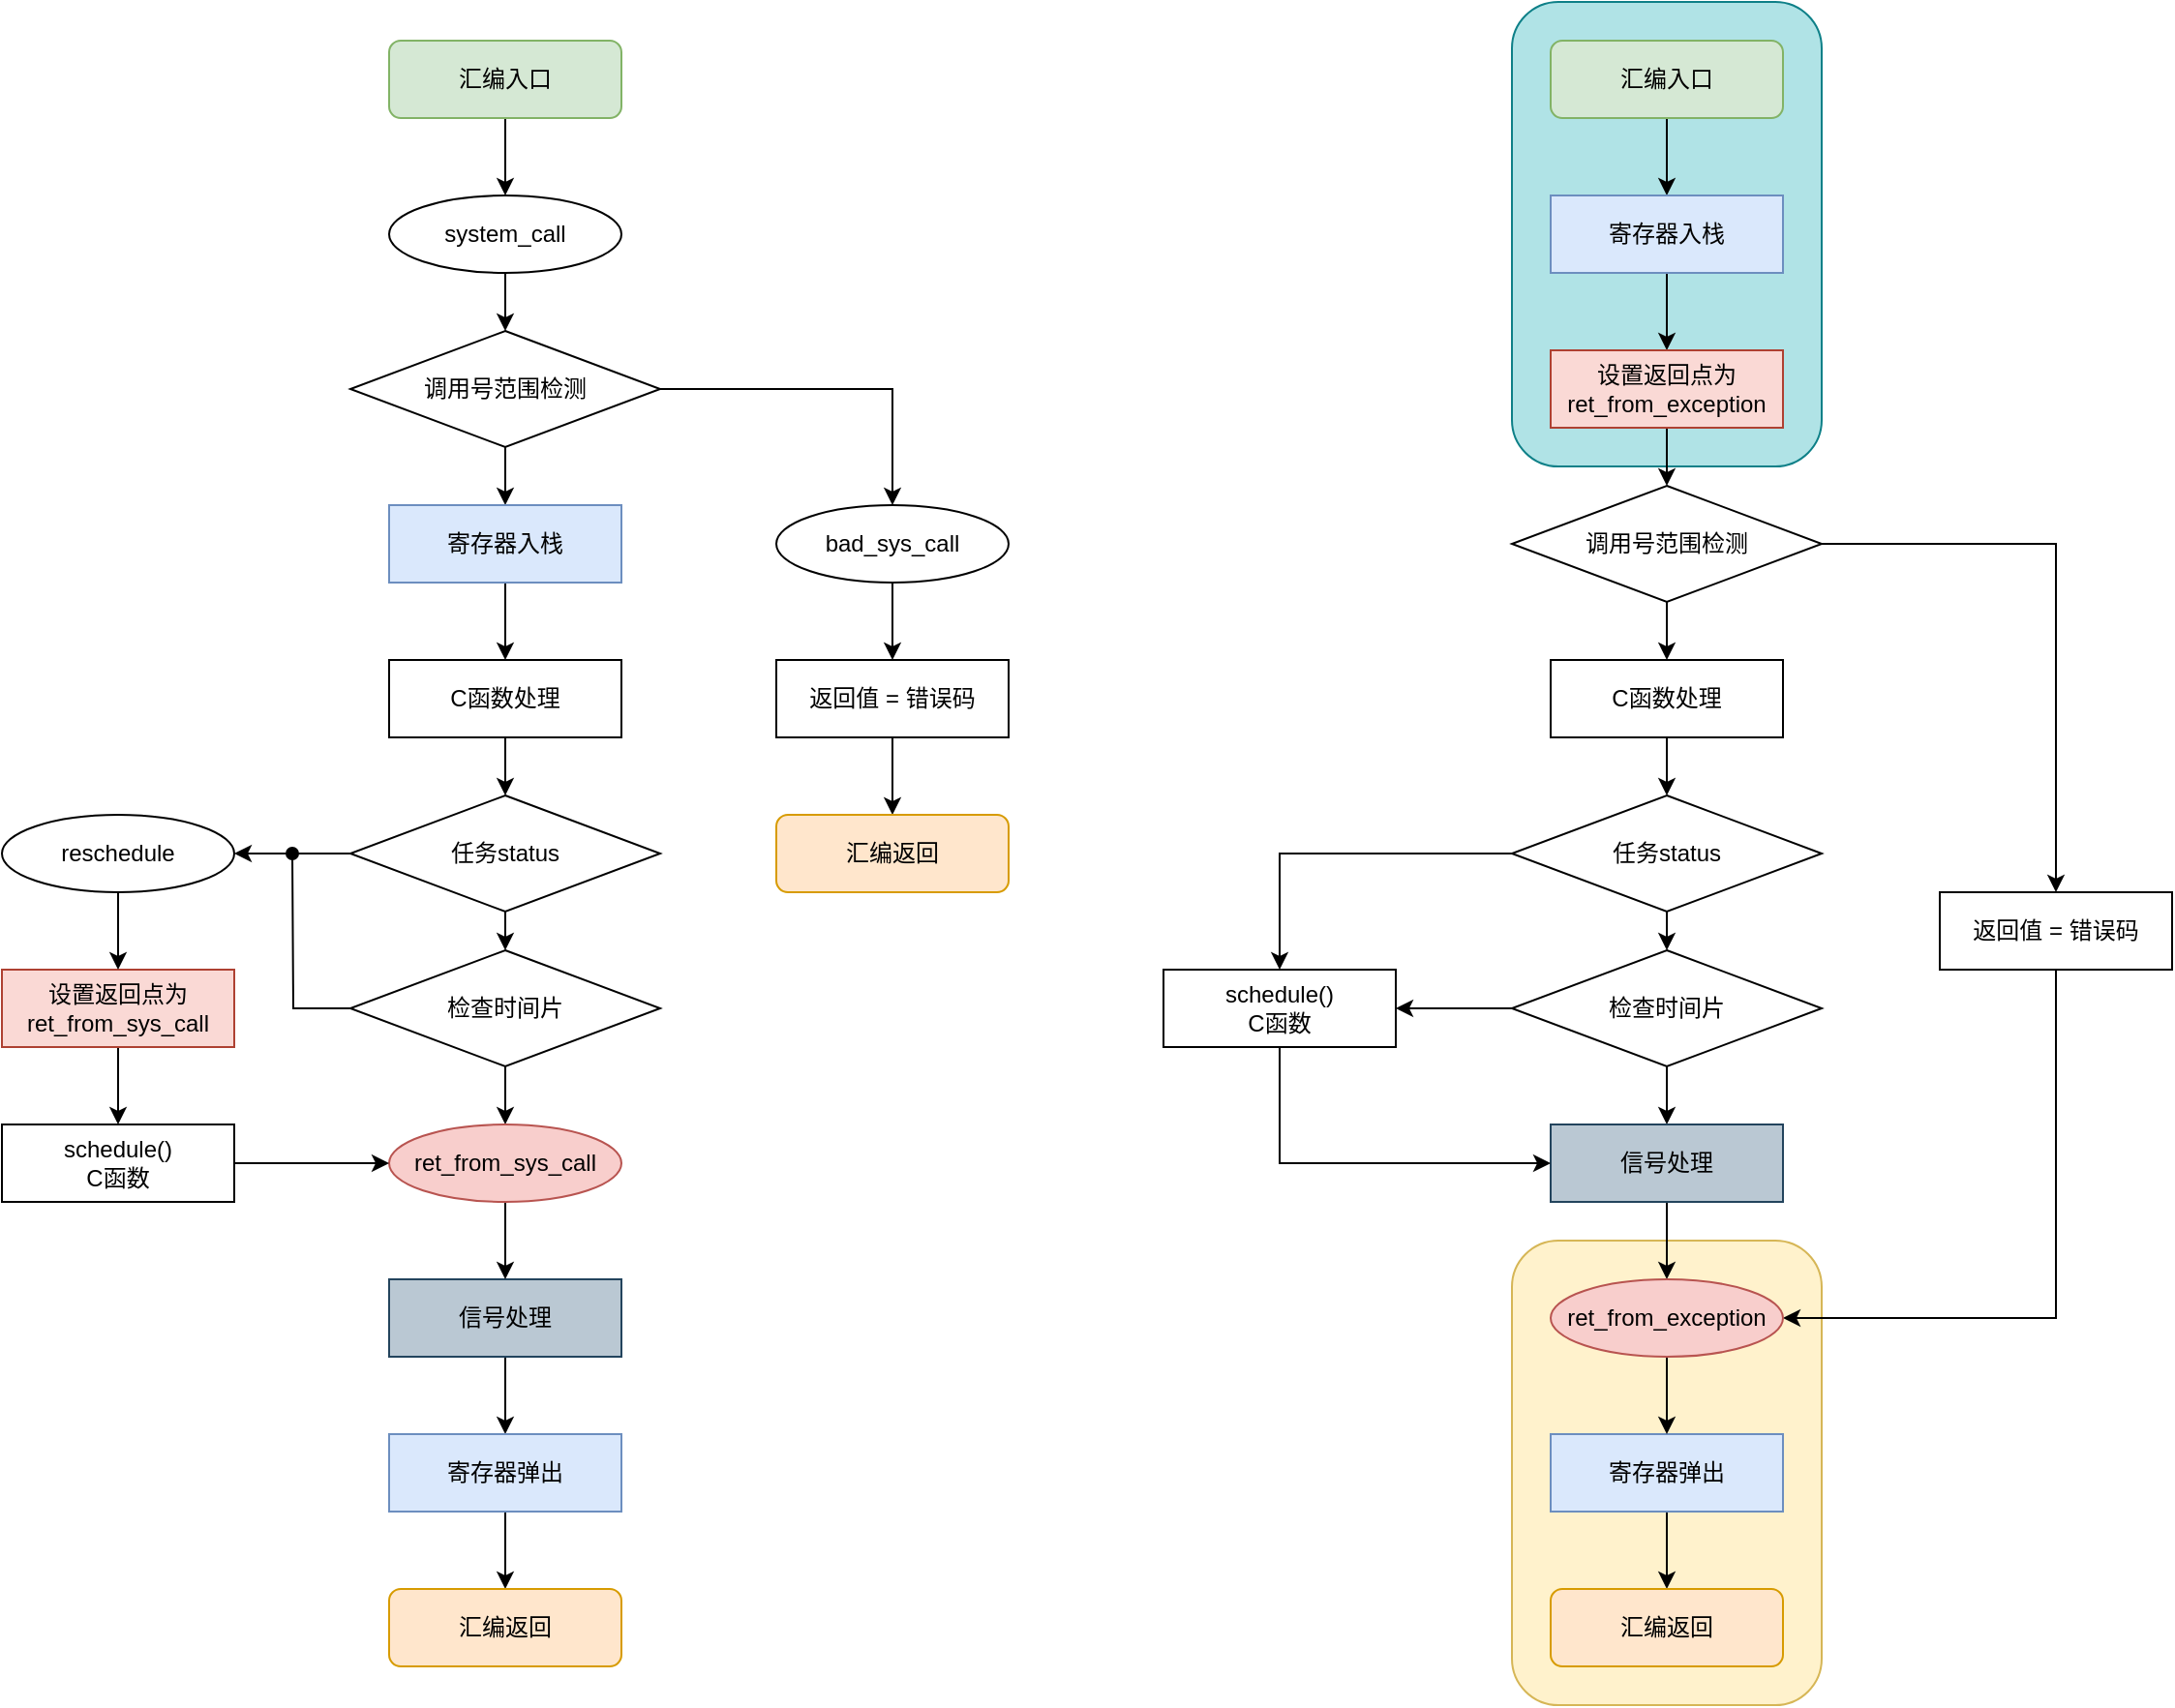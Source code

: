 <mxfile version="24.2.5" type="device">
  <diagram name="第 1 页" id="BL3kUPIIXOaZCsNuidUX">
    <mxGraphModel dx="862" dy="764" grid="1" gridSize="10" guides="1" tooltips="1" connect="1" arrows="1" fold="1" page="1" pageScale="1" pageWidth="827" pageHeight="1169" math="0" shadow="0">
      <root>
        <mxCell id="0" />
        <mxCell id="1" parent="0" />
        <mxCell id="Rqa-TFY9h69VuJPni-od-88" value="" style="rounded=1;whiteSpace=wrap;html=1;fillColor=#fff2cc;strokeColor=#d6b656;" parent="1" vertex="1">
          <mxGeometry x="1020" y="660" width="160" height="240" as="geometry" />
        </mxCell>
        <mxCell id="Rqa-TFY9h69VuJPni-od-87" value="" style="rounded=1;whiteSpace=wrap;html=1;fillColor=#b0e3e6;strokeColor=#0e8088;" parent="1" vertex="1">
          <mxGeometry x="1020" y="20" width="160" height="240" as="geometry" />
        </mxCell>
        <mxCell id="Rqa-TFY9h69VuJPni-od-81" style="edgeStyle=orthogonalEdgeStyle;rounded=0;orthogonalLoop=1;jettySize=auto;html=1;exitX=0.5;exitY=1;exitDx=0;exitDy=0;entryX=0.5;entryY=0;entryDx=0;entryDy=0;" parent="1" source="Rqa-TFY9h69VuJPni-od-1" target="Rqa-TFY9h69VuJPni-od-80" edge="1">
          <mxGeometry relative="1" as="geometry" />
        </mxCell>
        <mxCell id="Rqa-TFY9h69VuJPni-od-1" value="汇编入口" style="rounded=1;whiteSpace=wrap;html=1;fillColor=#d5e8d4;strokeColor=#82b366;" parent="1" vertex="1">
          <mxGeometry x="440" y="40" width="120" height="40" as="geometry" />
        </mxCell>
        <mxCell id="Rqa-TFY9h69VuJPni-od-11" style="edgeStyle=orthogonalEdgeStyle;rounded=0;orthogonalLoop=1;jettySize=auto;html=1;exitX=0.5;exitY=1;exitDx=0;exitDy=0;entryX=0.5;entryY=0;entryDx=0;entryDy=0;" parent="1" source="Rqa-TFY9h69VuJPni-od-3" target="Rqa-TFY9h69VuJPni-od-10" edge="1">
          <mxGeometry relative="1" as="geometry" />
        </mxCell>
        <mxCell id="Rqa-TFY9h69VuJPni-od-39" style="edgeStyle=orthogonalEdgeStyle;rounded=0;orthogonalLoop=1;jettySize=auto;html=1;exitX=1;exitY=0.5;exitDx=0;exitDy=0;entryX=0.5;entryY=0;entryDx=0;entryDy=0;" parent="1" source="Rqa-TFY9h69VuJPni-od-3" target="Rqa-TFY9h69VuJPni-od-38" edge="1">
          <mxGeometry relative="1" as="geometry" />
        </mxCell>
        <mxCell id="Rqa-TFY9h69VuJPni-od-3" value="调用号范围检测" style="rhombus;whiteSpace=wrap;html=1;" parent="1" vertex="1">
          <mxGeometry x="420" y="190" width="160" height="60" as="geometry" />
        </mxCell>
        <mxCell id="Rqa-TFY9h69VuJPni-od-9" style="edgeStyle=orthogonalEdgeStyle;rounded=0;orthogonalLoop=1;jettySize=auto;html=1;exitX=0.5;exitY=1;exitDx=0;exitDy=0;entryX=0.5;entryY=0;entryDx=0;entryDy=0;" parent="1" source="Rqa-TFY9h69VuJPni-od-6" target="Rqa-TFY9h69VuJPni-od-8" edge="1">
          <mxGeometry relative="1" as="geometry" />
        </mxCell>
        <mxCell id="Rqa-TFY9h69VuJPni-od-6" value="返回值 = 错误码" style="rounded=0;whiteSpace=wrap;html=1;" parent="1" vertex="1">
          <mxGeometry x="640" y="360" width="120" height="40" as="geometry" />
        </mxCell>
        <mxCell id="Rqa-TFY9h69VuJPni-od-8" value="汇编返回" style="rounded=1;whiteSpace=wrap;html=1;fillColor=#ffe6cc;strokeColor=#d79b00;" parent="1" vertex="1">
          <mxGeometry x="640" y="440" width="120" height="40" as="geometry" />
        </mxCell>
        <mxCell id="Rqa-TFY9h69VuJPni-od-19" style="edgeStyle=orthogonalEdgeStyle;rounded=0;orthogonalLoop=1;jettySize=auto;html=1;exitX=0.5;exitY=1;exitDx=0;exitDy=0;entryX=0.5;entryY=0;entryDx=0;entryDy=0;" parent="1" source="Rqa-TFY9h69VuJPni-od-10" target="Rqa-TFY9h69VuJPni-od-12" edge="1">
          <mxGeometry relative="1" as="geometry" />
        </mxCell>
        <mxCell id="Rqa-TFY9h69VuJPni-od-10" value="寄存器入栈" style="rounded=0;whiteSpace=wrap;html=1;fillColor=#dae8fc;strokeColor=#6c8ebf;" parent="1" vertex="1">
          <mxGeometry x="440" y="280" width="120" height="40" as="geometry" />
        </mxCell>
        <mxCell id="Rqa-TFY9h69VuJPni-od-20" style="edgeStyle=orthogonalEdgeStyle;rounded=0;orthogonalLoop=1;jettySize=auto;html=1;exitX=0.5;exitY=1;exitDx=0;exitDy=0;entryX=0.5;entryY=0;entryDx=0;entryDy=0;" parent="1" source="Rqa-TFY9h69VuJPni-od-12" target="Rqa-TFY9h69VuJPni-od-13" edge="1">
          <mxGeometry relative="1" as="geometry" />
        </mxCell>
        <mxCell id="Rqa-TFY9h69VuJPni-od-12" value="C函数处理" style="rounded=0;whiteSpace=wrap;html=1;" parent="1" vertex="1">
          <mxGeometry x="440" y="360" width="120" height="40" as="geometry" />
        </mxCell>
        <mxCell id="Rqa-TFY9h69VuJPni-od-21" style="edgeStyle=orthogonalEdgeStyle;rounded=0;orthogonalLoop=1;jettySize=auto;html=1;exitX=0.5;exitY=1;exitDx=0;exitDy=0;entryX=0.5;entryY=0;entryDx=0;entryDy=0;" parent="1" source="Rqa-TFY9h69VuJPni-od-13" target="Rqa-TFY9h69VuJPni-od-14" edge="1">
          <mxGeometry relative="1" as="geometry" />
        </mxCell>
        <mxCell id="Rqa-TFY9h69VuJPni-od-42" style="edgeStyle=orthogonalEdgeStyle;rounded=0;orthogonalLoop=1;jettySize=auto;html=1;entryX=1;entryY=0.5;entryDx=0;entryDy=0;" parent="1" source="Rqa-TFY9h69VuJPni-od-13" target="Rqa-TFY9h69VuJPni-od-37" edge="1">
          <mxGeometry relative="1" as="geometry" />
        </mxCell>
        <mxCell id="Rqa-TFY9h69VuJPni-od-13" value="任务status" style="rhombus;whiteSpace=wrap;html=1;" parent="1" vertex="1">
          <mxGeometry x="420" y="430" width="160" height="60" as="geometry" />
        </mxCell>
        <mxCell id="Rqa-TFY9h69VuJPni-od-29" style="edgeStyle=orthogonalEdgeStyle;rounded=0;orthogonalLoop=1;jettySize=auto;html=1;exitX=0.5;exitY=1;exitDx=0;exitDy=0;entryX=0.5;entryY=0;entryDx=0;entryDy=0;" parent="1" source="Rqa-TFY9h69VuJPni-od-14" target="Rqa-TFY9h69VuJPni-od-28" edge="1">
          <mxGeometry relative="1" as="geometry" />
        </mxCell>
        <mxCell id="Rqa-TFY9h69VuJPni-od-45" style="edgeStyle=orthogonalEdgeStyle;rounded=0;orthogonalLoop=1;jettySize=auto;html=1;exitX=0;exitY=0.5;exitDx=0;exitDy=0;endArrow=oval;endFill=1;" parent="1" source="Rqa-TFY9h69VuJPni-od-14" edge="1">
          <mxGeometry relative="1" as="geometry">
            <mxPoint x="390" y="460" as="targetPoint" />
          </mxGeometry>
        </mxCell>
        <mxCell id="Rqa-TFY9h69VuJPni-od-14" value="检查时间片" style="rhombus;whiteSpace=wrap;html=1;" parent="1" vertex="1">
          <mxGeometry x="420" y="510" width="160" height="60" as="geometry" />
        </mxCell>
        <mxCell id="Rqa-TFY9h69VuJPni-od-23" style="edgeStyle=orthogonalEdgeStyle;rounded=0;orthogonalLoop=1;jettySize=auto;html=1;exitX=0.5;exitY=1;exitDx=0;exitDy=0;" parent="1" source="Rqa-TFY9h69VuJPni-od-16" target="Rqa-TFY9h69VuJPni-od-17" edge="1">
          <mxGeometry relative="1" as="geometry" />
        </mxCell>
        <mxCell id="Rqa-TFY9h69VuJPni-od-16" value="信号处理" style="rounded=0;whiteSpace=wrap;html=1;fillColor=#bac8d3;strokeColor=#23445d;" parent="1" vertex="1">
          <mxGeometry x="440" y="680" width="120" height="40" as="geometry" />
        </mxCell>
        <mxCell id="Rqa-TFY9h69VuJPni-od-24" style="edgeStyle=orthogonalEdgeStyle;rounded=0;orthogonalLoop=1;jettySize=auto;html=1;exitX=0.5;exitY=1;exitDx=0;exitDy=0;entryX=0.5;entryY=0;entryDx=0;entryDy=0;" parent="1" source="Rqa-TFY9h69VuJPni-od-17" target="Rqa-TFY9h69VuJPni-od-18" edge="1">
          <mxGeometry relative="1" as="geometry" />
        </mxCell>
        <mxCell id="Rqa-TFY9h69VuJPni-od-17" value="寄存器弹出" style="rounded=0;whiteSpace=wrap;html=1;fillColor=#dae8fc;strokeColor=#6c8ebf;" parent="1" vertex="1">
          <mxGeometry x="440" y="760" width="120" height="40" as="geometry" />
        </mxCell>
        <mxCell id="Rqa-TFY9h69VuJPni-od-18" value="汇编返回" style="rounded=1;whiteSpace=wrap;html=1;fillColor=#ffe6cc;strokeColor=#d79b00;" parent="1" vertex="1">
          <mxGeometry x="440" y="840" width="120" height="40" as="geometry" />
        </mxCell>
        <mxCell id="Rqa-TFY9h69VuJPni-od-30" style="edgeStyle=orthogonalEdgeStyle;rounded=0;orthogonalLoop=1;jettySize=auto;html=1;exitX=0.5;exitY=1;exitDx=0;exitDy=0;" parent="1" source="Rqa-TFY9h69VuJPni-od-28" target="Rqa-TFY9h69VuJPni-od-16" edge="1">
          <mxGeometry relative="1" as="geometry" />
        </mxCell>
        <mxCell id="Rqa-TFY9h69VuJPni-od-28" value="ret_from_sys_call" style="ellipse;whiteSpace=wrap;html=1;fillColor=#f8cecc;strokeColor=#b85450;" parent="1" vertex="1">
          <mxGeometry x="440" y="600" width="120" height="40" as="geometry" />
        </mxCell>
        <mxCell id="Rqa-TFY9h69VuJPni-od-36" style="edgeStyle=orthogonalEdgeStyle;rounded=0;orthogonalLoop=1;jettySize=auto;html=1;exitX=0.5;exitY=1;exitDx=0;exitDy=0;entryX=0.5;entryY=0;entryDx=0;entryDy=0;" parent="1" source="Rqa-TFY9h69VuJPni-od-31" target="Rqa-TFY9h69VuJPni-od-32" edge="1">
          <mxGeometry relative="1" as="geometry" />
        </mxCell>
        <mxCell id="Rqa-TFY9h69VuJPni-od-31" value="设置返回点为&lt;div&gt;ret_from_sys_call&lt;br&gt;&lt;/div&gt;" style="rounded=0;whiteSpace=wrap;html=1;fillColor=#fad9d5;strokeColor=#ae4132;" parent="1" vertex="1">
          <mxGeometry x="240" y="520" width="120" height="40" as="geometry" />
        </mxCell>
        <mxCell id="Rqa-TFY9h69VuJPni-od-33" style="edgeStyle=orthogonalEdgeStyle;rounded=0;orthogonalLoop=1;jettySize=auto;html=1;exitX=1;exitY=0.5;exitDx=0;exitDy=0;" parent="1" source="Rqa-TFY9h69VuJPni-od-32" target="Rqa-TFY9h69VuJPni-od-28" edge="1">
          <mxGeometry relative="1" as="geometry" />
        </mxCell>
        <mxCell id="Rqa-TFY9h69VuJPni-od-32" value="&lt;div&gt;schedule()&lt;/div&gt;&lt;div&gt;C函数&lt;/div&gt;" style="rounded=0;whiteSpace=wrap;html=1;" parent="1" vertex="1">
          <mxGeometry x="240" y="600" width="120" height="40" as="geometry" />
        </mxCell>
        <mxCell id="Rqa-TFY9h69VuJPni-od-41" style="edgeStyle=orthogonalEdgeStyle;rounded=0;orthogonalLoop=1;jettySize=auto;html=1;exitX=0.5;exitY=1;exitDx=0;exitDy=0;entryX=0.5;entryY=0;entryDx=0;entryDy=0;" parent="1" source="Rqa-TFY9h69VuJPni-od-37" target="Rqa-TFY9h69VuJPni-od-31" edge="1">
          <mxGeometry relative="1" as="geometry" />
        </mxCell>
        <mxCell id="Rqa-TFY9h69VuJPni-od-37" value="reschedule" style="ellipse;whiteSpace=wrap;html=1;" parent="1" vertex="1">
          <mxGeometry x="240" y="440" width="120" height="40" as="geometry" />
        </mxCell>
        <mxCell id="Rqa-TFY9h69VuJPni-od-40" style="edgeStyle=orthogonalEdgeStyle;rounded=0;orthogonalLoop=1;jettySize=auto;html=1;exitX=0.5;exitY=1;exitDx=0;exitDy=0;entryX=0.5;entryY=0;entryDx=0;entryDy=0;" parent="1" source="Rqa-TFY9h69VuJPni-od-38" target="Rqa-TFY9h69VuJPni-od-6" edge="1">
          <mxGeometry relative="1" as="geometry" />
        </mxCell>
        <mxCell id="Rqa-TFY9h69VuJPni-od-38" value="bad_sys_call" style="ellipse;whiteSpace=wrap;html=1;" parent="1" vertex="1">
          <mxGeometry x="640" y="280" width="120" height="40" as="geometry" />
        </mxCell>
        <mxCell id="Rqa-TFY9h69VuJPni-od-83" style="edgeStyle=orthogonalEdgeStyle;rounded=0;orthogonalLoop=1;jettySize=auto;html=1;exitX=0.5;exitY=1;exitDx=0;exitDy=0;" parent="1" source="Rqa-TFY9h69VuJPni-od-47" target="Rqa-TFY9h69VuJPni-od-55" edge="1">
          <mxGeometry relative="1" as="geometry" />
        </mxCell>
        <mxCell id="Rqa-TFY9h69VuJPni-od-47" value="汇编入口" style="rounded=1;whiteSpace=wrap;html=1;fillColor=#d5e8d4;strokeColor=#82b366;" parent="1" vertex="1">
          <mxGeometry x="1040" y="40" width="120" height="40" as="geometry" />
        </mxCell>
        <mxCell id="Rqa-TFY9h69VuJPni-od-89" style="edgeStyle=orthogonalEdgeStyle;rounded=0;orthogonalLoop=1;jettySize=auto;html=1;exitX=1;exitY=0.5;exitDx=0;exitDy=0;" parent="1" source="Rqa-TFY9h69VuJPni-od-50" target="Rqa-TFY9h69VuJPni-od-52" edge="1">
          <mxGeometry relative="1" as="geometry" />
        </mxCell>
        <mxCell id="Rqa-TFY9h69VuJPni-od-94" style="edgeStyle=orthogonalEdgeStyle;rounded=0;orthogonalLoop=1;jettySize=auto;html=1;exitX=0.5;exitY=1;exitDx=0;exitDy=0;entryX=0.5;entryY=0;entryDx=0;entryDy=0;" parent="1" source="Rqa-TFY9h69VuJPni-od-50" target="Rqa-TFY9h69VuJPni-od-57" edge="1">
          <mxGeometry relative="1" as="geometry" />
        </mxCell>
        <mxCell id="Rqa-TFY9h69VuJPni-od-50" value="调用号范围检测" style="rhombus;whiteSpace=wrap;html=1;" parent="1" vertex="1">
          <mxGeometry x="1020" y="270" width="160" height="60" as="geometry" />
        </mxCell>
        <mxCell id="Rqa-TFY9h69VuJPni-od-93" style="edgeStyle=orthogonalEdgeStyle;rounded=0;orthogonalLoop=1;jettySize=auto;html=1;exitX=0.5;exitY=1;exitDx=0;exitDy=0;entryX=1;entryY=0.5;entryDx=0;entryDy=0;" parent="1" source="Rqa-TFY9h69VuJPni-od-52" target="Rqa-TFY9h69VuJPni-od-70" edge="1">
          <mxGeometry relative="1" as="geometry" />
        </mxCell>
        <mxCell id="Rqa-TFY9h69VuJPni-od-52" value="返回值 = 错误码" style="rounded=0;whiteSpace=wrap;html=1;" parent="1" vertex="1">
          <mxGeometry x="1241" y="480" width="120" height="40" as="geometry" />
        </mxCell>
        <mxCell id="Rqa-TFY9h69VuJPni-od-84" style="edgeStyle=orthogonalEdgeStyle;rounded=0;orthogonalLoop=1;jettySize=auto;html=1;exitX=0.5;exitY=1;exitDx=0;exitDy=0;" parent="1" source="Rqa-TFY9h69VuJPni-od-55" target="Rqa-TFY9h69VuJPni-od-72" edge="1">
          <mxGeometry relative="1" as="geometry" />
        </mxCell>
        <mxCell id="Rqa-TFY9h69VuJPni-od-55" value="寄存器入栈" style="rounded=0;whiteSpace=wrap;html=1;fillColor=#dae8fc;strokeColor=#6c8ebf;" parent="1" vertex="1">
          <mxGeometry x="1040" y="120" width="120" height="40" as="geometry" />
        </mxCell>
        <mxCell id="Rqa-TFY9h69VuJPni-od-56" style="edgeStyle=orthogonalEdgeStyle;rounded=0;orthogonalLoop=1;jettySize=auto;html=1;exitX=0.5;exitY=1;exitDx=0;exitDy=0;entryX=0.5;entryY=0;entryDx=0;entryDy=0;" parent="1" source="Rqa-TFY9h69VuJPni-od-57" target="Rqa-TFY9h69VuJPni-od-60" edge="1">
          <mxGeometry relative="1" as="geometry" />
        </mxCell>
        <mxCell id="Rqa-TFY9h69VuJPni-od-57" value="C函数处理" style="rounded=0;whiteSpace=wrap;html=1;" parent="1" vertex="1">
          <mxGeometry x="1040" y="360" width="120" height="40" as="geometry" />
        </mxCell>
        <mxCell id="Rqa-TFY9h69VuJPni-od-58" style="edgeStyle=orthogonalEdgeStyle;rounded=0;orthogonalLoop=1;jettySize=auto;html=1;exitX=0.5;exitY=1;exitDx=0;exitDy=0;entryX=0.5;entryY=0;entryDx=0;entryDy=0;" parent="1" source="Rqa-TFY9h69VuJPni-od-60" target="Rqa-TFY9h69VuJPni-od-63" edge="1">
          <mxGeometry relative="1" as="geometry" />
        </mxCell>
        <mxCell id="Rqa-TFY9h69VuJPni-od-96" style="edgeStyle=orthogonalEdgeStyle;rounded=0;orthogonalLoop=1;jettySize=auto;html=1;exitX=0;exitY=0.5;exitDx=0;exitDy=0;entryX=0.5;entryY=0;entryDx=0;entryDy=0;" parent="1" source="Rqa-TFY9h69VuJPni-od-60" target="Rqa-TFY9h69VuJPni-od-74" edge="1">
          <mxGeometry relative="1" as="geometry" />
        </mxCell>
        <mxCell id="Rqa-TFY9h69VuJPni-od-60" value="任务status" style="rhombus;whiteSpace=wrap;html=1;" parent="1" vertex="1">
          <mxGeometry x="1020" y="430" width="160" height="60" as="geometry" />
        </mxCell>
        <mxCell id="Rqa-TFY9h69VuJPni-od-95" style="edgeStyle=orthogonalEdgeStyle;rounded=0;orthogonalLoop=1;jettySize=auto;html=1;exitX=0.5;exitY=1;exitDx=0;exitDy=0;" parent="1" source="Rqa-TFY9h69VuJPni-od-63" target="Rqa-TFY9h69VuJPni-od-65" edge="1">
          <mxGeometry relative="1" as="geometry" />
        </mxCell>
        <mxCell id="Rqa-TFY9h69VuJPni-od-97" style="edgeStyle=orthogonalEdgeStyle;rounded=0;orthogonalLoop=1;jettySize=auto;html=1;entryX=1;entryY=0.5;entryDx=0;entryDy=0;" parent="1" source="Rqa-TFY9h69VuJPni-od-63" target="Rqa-TFY9h69VuJPni-od-74" edge="1">
          <mxGeometry relative="1" as="geometry" />
        </mxCell>
        <mxCell id="Rqa-TFY9h69VuJPni-od-63" value="检查时间片" style="rhombus;whiteSpace=wrap;html=1;" parent="1" vertex="1">
          <mxGeometry x="1020" y="510" width="160" height="60" as="geometry" />
        </mxCell>
        <mxCell id="Rqa-TFY9h69VuJPni-od-91" style="edgeStyle=orthogonalEdgeStyle;rounded=0;orthogonalLoop=1;jettySize=auto;html=1;exitX=0.5;exitY=1;exitDx=0;exitDy=0;entryX=0.5;entryY=0;entryDx=0;entryDy=0;" parent="1" source="Rqa-TFY9h69VuJPni-od-65" target="Rqa-TFY9h69VuJPni-od-70" edge="1">
          <mxGeometry relative="1" as="geometry" />
        </mxCell>
        <mxCell id="Rqa-TFY9h69VuJPni-od-65" value="信号处理" style="rounded=0;whiteSpace=wrap;html=1;fillColor=#bac8d3;strokeColor=#23445d;" parent="1" vertex="1">
          <mxGeometry x="1040" y="600" width="120" height="40" as="geometry" />
        </mxCell>
        <mxCell id="Rqa-TFY9h69VuJPni-od-66" style="edgeStyle=orthogonalEdgeStyle;rounded=0;orthogonalLoop=1;jettySize=auto;html=1;exitX=0.5;exitY=1;exitDx=0;exitDy=0;entryX=0.5;entryY=0;entryDx=0;entryDy=0;" parent="1" source="Rqa-TFY9h69VuJPni-od-67" target="Rqa-TFY9h69VuJPni-od-68" edge="1">
          <mxGeometry relative="1" as="geometry" />
        </mxCell>
        <mxCell id="Rqa-TFY9h69VuJPni-od-67" value="寄存器弹出" style="rounded=0;whiteSpace=wrap;html=1;fillColor=#dae8fc;strokeColor=#6c8ebf;" parent="1" vertex="1">
          <mxGeometry x="1040" y="760" width="120" height="40" as="geometry" />
        </mxCell>
        <mxCell id="Rqa-TFY9h69VuJPni-od-68" value="汇编返回" style="rounded=1;whiteSpace=wrap;html=1;fillColor=#ffe6cc;strokeColor=#d79b00;" parent="1" vertex="1">
          <mxGeometry x="1040" y="840" width="120" height="40" as="geometry" />
        </mxCell>
        <mxCell id="Rqa-TFY9h69VuJPni-od-90" style="edgeStyle=orthogonalEdgeStyle;rounded=0;orthogonalLoop=1;jettySize=auto;html=1;exitX=0.5;exitY=1;exitDx=0;exitDy=0;entryX=0.5;entryY=0;entryDx=0;entryDy=0;" parent="1" source="Rqa-TFY9h69VuJPni-od-70" target="Rqa-TFY9h69VuJPni-od-67" edge="1">
          <mxGeometry relative="1" as="geometry" />
        </mxCell>
        <mxCell id="Rqa-TFY9h69VuJPni-od-70" value="ret_from_exception" style="ellipse;whiteSpace=wrap;html=1;fillColor=#f8cecc;strokeColor=#b85450;" parent="1" vertex="1">
          <mxGeometry x="1040" y="680" width="120" height="40" as="geometry" />
        </mxCell>
        <mxCell id="Rqa-TFY9h69VuJPni-od-85" style="edgeStyle=orthogonalEdgeStyle;rounded=0;orthogonalLoop=1;jettySize=auto;html=1;exitX=0.5;exitY=1;exitDx=0;exitDy=0;entryX=0.5;entryY=0;entryDx=0;entryDy=0;" parent="1" source="Rqa-TFY9h69VuJPni-od-72" target="Rqa-TFY9h69VuJPni-od-50" edge="1">
          <mxGeometry relative="1" as="geometry" />
        </mxCell>
        <mxCell id="Rqa-TFY9h69VuJPni-od-72" value="设置返回点为&lt;div&gt;ret_from_exception&lt;br&gt;&lt;/div&gt;" style="rounded=0;whiteSpace=wrap;html=1;fillColor=#fad9d5;strokeColor=#ae4132;" parent="1" vertex="1">
          <mxGeometry x="1040" y="200" width="120" height="40" as="geometry" />
        </mxCell>
        <mxCell id="Rqa-TFY9h69VuJPni-od-98" style="edgeStyle=orthogonalEdgeStyle;rounded=0;orthogonalLoop=1;jettySize=auto;html=1;exitX=0.5;exitY=1;exitDx=0;exitDy=0;entryX=0;entryY=0.5;entryDx=0;entryDy=0;" parent="1" source="Rqa-TFY9h69VuJPni-od-74" target="Rqa-TFY9h69VuJPni-od-65" edge="1">
          <mxGeometry relative="1" as="geometry" />
        </mxCell>
        <mxCell id="Rqa-TFY9h69VuJPni-od-74" value="&lt;div&gt;schedule()&lt;/div&gt;&lt;div&gt;C函数&lt;/div&gt;" style="rounded=0;whiteSpace=wrap;html=1;" parent="1" vertex="1">
          <mxGeometry x="840" y="520" width="120" height="40" as="geometry" />
        </mxCell>
        <mxCell id="Rqa-TFY9h69VuJPni-od-82" style="edgeStyle=orthogonalEdgeStyle;rounded=0;orthogonalLoop=1;jettySize=auto;html=1;exitX=0.5;exitY=1;exitDx=0;exitDy=0;entryX=0.5;entryY=0;entryDx=0;entryDy=0;" parent="1" source="Rqa-TFY9h69VuJPni-od-80" target="Rqa-TFY9h69VuJPni-od-3" edge="1">
          <mxGeometry relative="1" as="geometry" />
        </mxCell>
        <mxCell id="Rqa-TFY9h69VuJPni-od-80" value="system_call" style="ellipse;whiteSpace=wrap;html=1;" parent="1" vertex="1">
          <mxGeometry x="440" y="120" width="120" height="40" as="geometry" />
        </mxCell>
      </root>
    </mxGraphModel>
  </diagram>
</mxfile>
